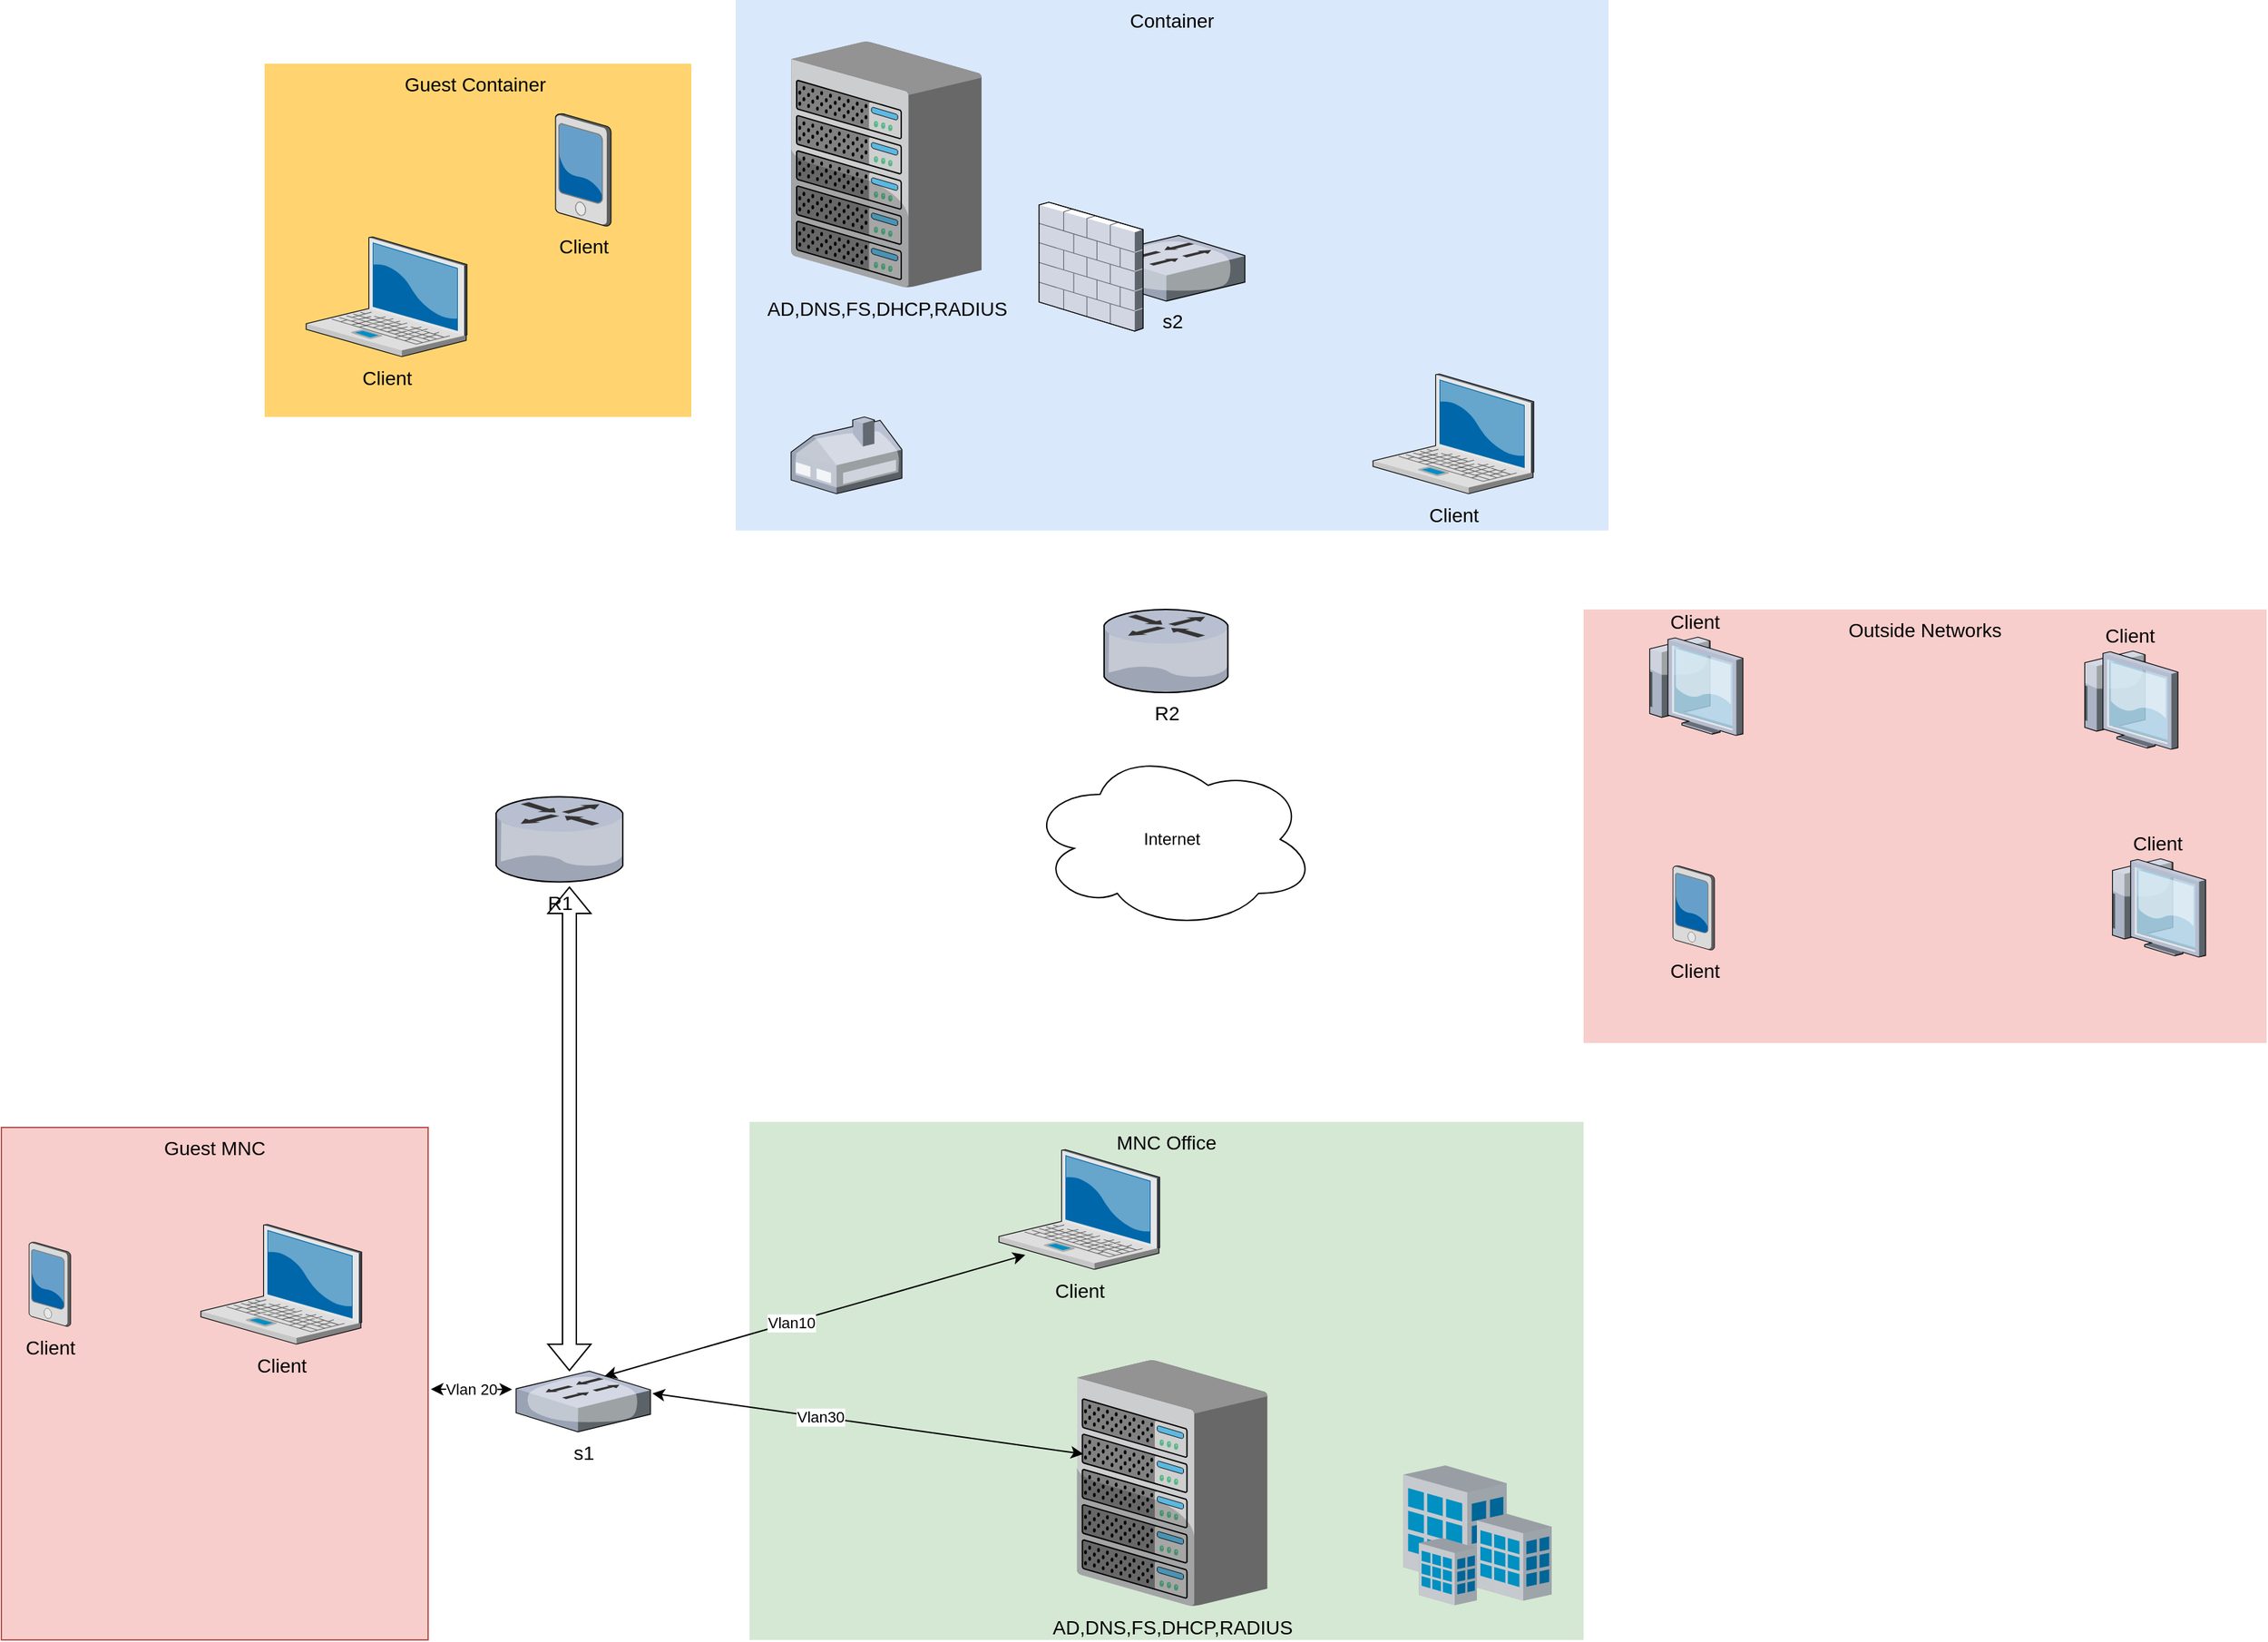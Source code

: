 <mxfile version="20.0.4" type="github">
  <diagram id="_-JrjZ2dv5hbRWvAeERj" name="Страница 1">
    <mxGraphModel dx="970" dy="604" grid="1" gridSize="10" guides="1" tooltips="1" connect="1" arrows="1" fold="1" page="1" pageScale="1" pageWidth="827" pageHeight="1169" math="0" shadow="0">
      <root>
        <mxCell id="0" />
        <mxCell id="1" parent="0" />
        <mxCell id="vsuYrxshnyL55VWC4-Kn-1" value="R2" style="verticalLabelPosition=bottom;aspect=fixed;html=1;verticalAlign=top;strokeColor=none;shape=mxgraph.citrix.router;fillColor=#66B2FF;gradientColor=#0066CC;fontSize=14;" vertex="1" parent="1">
          <mxGeometry x="805.8" y="450" width="90.41" height="60" as="geometry" />
        </mxCell>
        <mxCell id="vsuYrxshnyL55VWC4-Kn-2" value="MNC Office" style="whiteSpace=wrap;html=1;fillColor=#d5e8d4;fontSize=14;strokeColor=none;verticalAlign=top;" vertex="1" parent="1">
          <mxGeometry x="550" y="820" width="602" height="374" as="geometry" />
        </mxCell>
        <mxCell id="vsuYrxshnyL55VWC4-Kn-3" value="AD,DNS,FS,DHCP,RADIUS" style="verticalLabelPosition=bottom;aspect=fixed;html=1;verticalAlign=top;strokeColor=none;shape=mxgraph.citrix.chassis;fillColor=#66B2FF;gradientColor=#0066CC;fontSize=14;" vertex="1" parent="1">
          <mxGeometry x="786.25" y="992" width="137.5" height="177.5" as="geometry" />
        </mxCell>
        <mxCell id="vsuYrxshnyL55VWC4-Kn-6" value="" style="verticalLabelPosition=bottom;aspect=fixed;html=1;verticalAlign=top;strokeColor=none;shape=mxgraph.citrix.site;fillColor=#66B2FF;gradientColor=#0066CC;fontSize=14;" vertex="1" parent="1">
          <mxGeometry x="1022" y="1068" width="107" height="101" as="geometry" />
        </mxCell>
        <mxCell id="vsuYrxshnyL55VWC4-Kn-7" value="Outside Networks" style="whiteSpace=wrap;html=1;fillColor=#f8cecc;fontSize=14;strokeColor=none;verticalAlign=top;" vertex="1" parent="1">
          <mxGeometry x="1152" y="450" width="493" height="313" as="geometry" />
        </mxCell>
        <mxCell id="vsuYrxshnyL55VWC4-Kn-12" value="Client" style="verticalLabelPosition=top;aspect=fixed;html=1;verticalAlign=bottom;strokeColor=none;shape=mxgraph.citrix.thin_client;fillColor=#66B2FF;gradientColor=#0066CC;fontSize=14;labelPosition=center;align=center;" vertex="1" parent="1">
          <mxGeometry x="1530" y="630" width="71" height="71" as="geometry" />
        </mxCell>
        <mxCell id="vsuYrxshnyL55VWC4-Kn-13" value="Client" style="verticalLabelPosition=top;aspect=fixed;html=1;verticalAlign=bottom;strokeColor=none;shape=mxgraph.citrix.thin_client;fillColor=#66B2FF;gradientColor=#0066CC;fontSize=14;labelPosition=center;align=center;" vertex="1" parent="1">
          <mxGeometry x="1510" y="480" width="71" height="71" as="geometry" />
        </mxCell>
        <mxCell id="vsuYrxshnyL55VWC4-Kn-14" value="Client" style="verticalLabelPosition=top;aspect=fixed;html=1;verticalAlign=bottom;strokeColor=none;shape=mxgraph.citrix.thin_client;fillColor=#66B2FF;gradientColor=#0066CC;fontSize=14;labelPosition=center;align=center;" vertex="1" parent="1">
          <mxGeometry x="1196" y="470" width="71" height="71" as="geometry" />
        </mxCell>
        <mxCell id="vsuYrxshnyL55VWC4-Kn-15" value="Container" style="whiteSpace=wrap;html=1;fillColor=#dae8fc;fontSize=14;strokeColor=none;verticalAlign=top;" vertex="1" parent="1">
          <mxGeometry x="540" y="10" width="630" height="383" as="geometry" />
        </mxCell>
        <mxCell id="vsuYrxshnyL55VWC4-Kn-16" value="Client" style="verticalLabelPosition=bottom;aspect=fixed;html=1;verticalAlign=top;strokeColor=none;shape=mxgraph.citrix.laptop_2;fillColor=#66B2FF;gradientColor=#0066CC;fontSize=14;" vertex="1" parent="1">
          <mxGeometry x="1000.0" y="280" width="116" height="86.5" as="geometry" />
        </mxCell>
        <mxCell id="vsuYrxshnyL55VWC4-Kn-18" value="" style="verticalLabelPosition=bottom;aspect=fixed;html=1;verticalAlign=top;strokeColor=none;shape=mxgraph.citrix.home_office;fillColor=#66B2FF;gradientColor=#0066CC;fontSize=14;" vertex="1" parent="1">
          <mxGeometry x="580" y="311" width="80" height="55.5" as="geometry" />
        </mxCell>
        <mxCell id="vsuYrxshnyL55VWC4-Kn-20" value="s2" style="verticalLabelPosition=bottom;aspect=fixed;html=1;verticalAlign=top;strokeColor=none;shape=mxgraph.citrix.switch;fillColor=#66B2FF;gradientColor=#0066CC;fontSize=14;" vertex="1" parent="1">
          <mxGeometry x="802.47" y="180" width="105.05" height="47.39" as="geometry" />
        </mxCell>
        <mxCell id="vsuYrxshnyL55VWC4-Kn-21" value="R1" style="verticalLabelPosition=bottom;aspect=fixed;html=1;verticalAlign=top;strokeColor=none;shape=mxgraph.citrix.router;fillColor=#66B2FF;gradientColor=#0066CC;fontSize=14;" vertex="1" parent="1">
          <mxGeometry x="367" y="585.31" width="92.5" height="61.39" as="geometry" />
        </mxCell>
        <mxCell id="vsuYrxshnyL55VWC4-Kn-22" value="Internet" style="ellipse;shape=cloud;whiteSpace=wrap;html=1;align=center;" vertex="1" parent="1">
          <mxGeometry x="751" y="551" width="208" height="130" as="geometry" />
        </mxCell>
        <mxCell id="vsuYrxshnyL55VWC4-Kn-23" value="s1" style="verticalLabelPosition=bottom;aspect=fixed;html=1;verticalAlign=top;strokeColor=none;shape=mxgraph.citrix.switch;fillColor=#66B2FF;gradientColor=#0066CC;fontSize=14;" vertex="1" parent="1">
          <mxGeometry x="381.5" y="1000" width="97" height="43.76" as="geometry" />
        </mxCell>
        <mxCell id="vsuYrxshnyL55VWC4-Kn-24" value="AD,DNS,FS,DHCP,RADIUS" style="verticalLabelPosition=bottom;aspect=fixed;html=1;verticalAlign=top;strokeColor=none;shape=mxgraph.citrix.chassis;fillColor=#66B2FF;gradientColor=#0066CC;fontSize=14;" vertex="1" parent="1">
          <mxGeometry x="580" y="40" width="137.5" height="177.5" as="geometry" />
        </mxCell>
        <mxCell id="vsuYrxshnyL55VWC4-Kn-26" value="Guest Container&amp;nbsp;" style="whiteSpace=wrap;html=1;fillColor=#FFD470;gradientColor=none;fontSize=14;strokeColor=none;verticalAlign=top;" vertex="1" parent="1">
          <mxGeometry x="200" y="56" width="308" height="255" as="geometry" />
        </mxCell>
        <mxCell id="vsuYrxshnyL55VWC4-Kn-27" value="Client" style="verticalLabelPosition=bottom;aspect=fixed;html=1;verticalAlign=top;strokeColor=none;shape=mxgraph.citrix.pda;fillColor=#66B2FF;gradientColor=#0066CC;fontSize=14;" vertex="1" parent="1">
          <mxGeometry x="410" y="92" width="40" height="81.33" as="geometry" />
        </mxCell>
        <mxCell id="vsuYrxshnyL55VWC4-Kn-28" value="Client" style="verticalLabelPosition=bottom;aspect=fixed;html=1;verticalAlign=top;strokeColor=none;shape=mxgraph.citrix.laptop_2;fillColor=#66B2FF;gradientColor=#0066CC;fontSize=14;" vertex="1" parent="1">
          <mxGeometry x="230.0" y="181" width="116" height="86.5" as="geometry" />
        </mxCell>
        <mxCell id="vsuYrxshnyL55VWC4-Kn-29" value="Guest MNC" style="whiteSpace=wrap;html=1;fillColor=#f8cecc;fontSize=14;strokeColor=#b85450;verticalAlign=top;" vertex="1" parent="1">
          <mxGeometry x="10" y="824" width="308" height="370" as="geometry" />
        </mxCell>
        <mxCell id="vsuYrxshnyL55VWC4-Kn-30" value="Client" style="verticalLabelPosition=bottom;aspect=fixed;html=1;verticalAlign=top;strokeColor=none;shape=mxgraph.citrix.pda;fillColor=#66B2FF;gradientColor=#0066CC;fontSize=14;" vertex="1" parent="1">
          <mxGeometry x="30" y="906.75" width="30" height="61" as="geometry" />
        </mxCell>
        <mxCell id="vsuYrxshnyL55VWC4-Kn-31" value="Client" style="verticalLabelPosition=bottom;aspect=fixed;html=1;verticalAlign=top;strokeColor=none;shape=mxgraph.citrix.laptop_2;fillColor=#66B2FF;gradientColor=#0066CC;fontSize=14;" vertex="1" parent="1">
          <mxGeometry x="154.0" y="894" width="116" height="86.5" as="geometry" />
        </mxCell>
        <mxCell id="vsuYrxshnyL55VWC4-Kn-36" value="Client" style="verticalLabelPosition=bottom;aspect=fixed;html=1;verticalAlign=top;strokeColor=none;shape=mxgraph.citrix.pda;fillColor=#66B2FF;gradientColor=#0066CC;fontSize=14;" vertex="1" parent="1">
          <mxGeometry x="1216.5" y="635" width="30" height="61" as="geometry" />
        </mxCell>
        <mxCell id="vsuYrxshnyL55VWC4-Kn-47" value="" style="endArrow=classic;startArrow=classic;html=1;rounded=0;entryX=0.034;entryY=0.382;entryDx=0;entryDy=0;entryPerimeter=0;exitX=1.014;exitY=0.366;exitDx=0;exitDy=0;exitPerimeter=0;" edge="1" parent="1" source="vsuYrxshnyL55VWC4-Kn-23" target="vsuYrxshnyL55VWC4-Kn-3">
          <mxGeometry width="50" height="50" relative="1" as="geometry">
            <mxPoint x="490" y="1014" as="sourcePoint" />
            <mxPoint x="500" y="1100" as="targetPoint" />
          </mxGeometry>
        </mxCell>
        <mxCell id="vsuYrxshnyL55VWC4-Kn-51" value="Vlan30" style="edgeLabel;html=1;align=center;verticalAlign=middle;resizable=0;points=[];" vertex="1" connectable="0" parent="vsuYrxshnyL55VWC4-Kn-47">
          <mxGeometry x="-0.224" relative="1" as="geometry">
            <mxPoint as="offset" />
          </mxGeometry>
        </mxCell>
        <mxCell id="vsuYrxshnyL55VWC4-Kn-48" value="" style="endArrow=classic;startArrow=classic;html=1;rounded=0;exitX=0.657;exitY=0.083;exitDx=0;exitDy=0;exitPerimeter=0;entryX=0.164;entryY=0.879;entryDx=0;entryDy=0;entryPerimeter=0;" edge="1" parent="1" source="vsuYrxshnyL55VWC4-Kn-23" target="vsuYrxshnyL55VWC4-Kn-49">
          <mxGeometry width="50" height="50" relative="1" as="geometry">
            <mxPoint x="430" y="950" as="sourcePoint" />
            <mxPoint x="470" y="920" as="targetPoint" />
          </mxGeometry>
        </mxCell>
        <mxCell id="vsuYrxshnyL55VWC4-Kn-52" value="Vlan10" style="edgeLabel;html=1;align=center;verticalAlign=middle;resizable=0;points=[];" vertex="1" connectable="0" parent="vsuYrxshnyL55VWC4-Kn-48">
          <mxGeometry x="-0.115" relative="1" as="geometry">
            <mxPoint as="offset" />
          </mxGeometry>
        </mxCell>
        <mxCell id="vsuYrxshnyL55VWC4-Kn-49" value="Client" style="verticalLabelPosition=bottom;aspect=fixed;html=1;verticalAlign=top;strokeColor=none;shape=mxgraph.citrix.laptop_2;fillColor=#66B2FF;gradientColor=#0066CC;fontSize=14;" vertex="1" parent="1">
          <mxGeometry x="730.0" y="840" width="116" height="86.5" as="geometry" />
        </mxCell>
        <mxCell id="vsuYrxshnyL55VWC4-Kn-50" value="Vlan 20" style="endArrow=classic;startArrow=classic;html=1;rounded=0;entryX=-0.03;entryY=0.3;entryDx=0;entryDy=0;entryPerimeter=0;" edge="1" parent="1" target="vsuYrxshnyL55VWC4-Kn-23">
          <mxGeometry width="50" height="50" relative="1" as="geometry">
            <mxPoint x="320" y="1013" as="sourcePoint" />
            <mxPoint x="450" y="890" as="targetPoint" />
          </mxGeometry>
        </mxCell>
        <mxCell id="vsuYrxshnyL55VWC4-Kn-54" value="" style="shape=flexArrow;endArrow=classic;startArrow=classic;html=1;rounded=0;exitX=0.397;exitY=0;exitDx=0;exitDy=0;exitPerimeter=0;" edge="1" parent="1" source="vsuYrxshnyL55VWC4-Kn-23">
          <mxGeometry width="100" height="100" relative="1" as="geometry">
            <mxPoint x="350" y="960" as="sourcePoint" />
            <mxPoint x="420" y="650" as="targetPoint" />
          </mxGeometry>
        </mxCell>
        <mxCell id="vsuYrxshnyL55VWC4-Kn-55" value="" style="verticalLabelPosition=bottom;aspect=fixed;html=1;verticalAlign=top;strokeColor=none;shape=mxgraph.citrix.firewall;fillColor=#66B2FF;gradientColor=#0066CC;fontSize=14;" vertex="1" parent="1">
          <mxGeometry x="759" y="156" width="75" height="93" as="geometry" />
        </mxCell>
      </root>
    </mxGraphModel>
  </diagram>
</mxfile>
